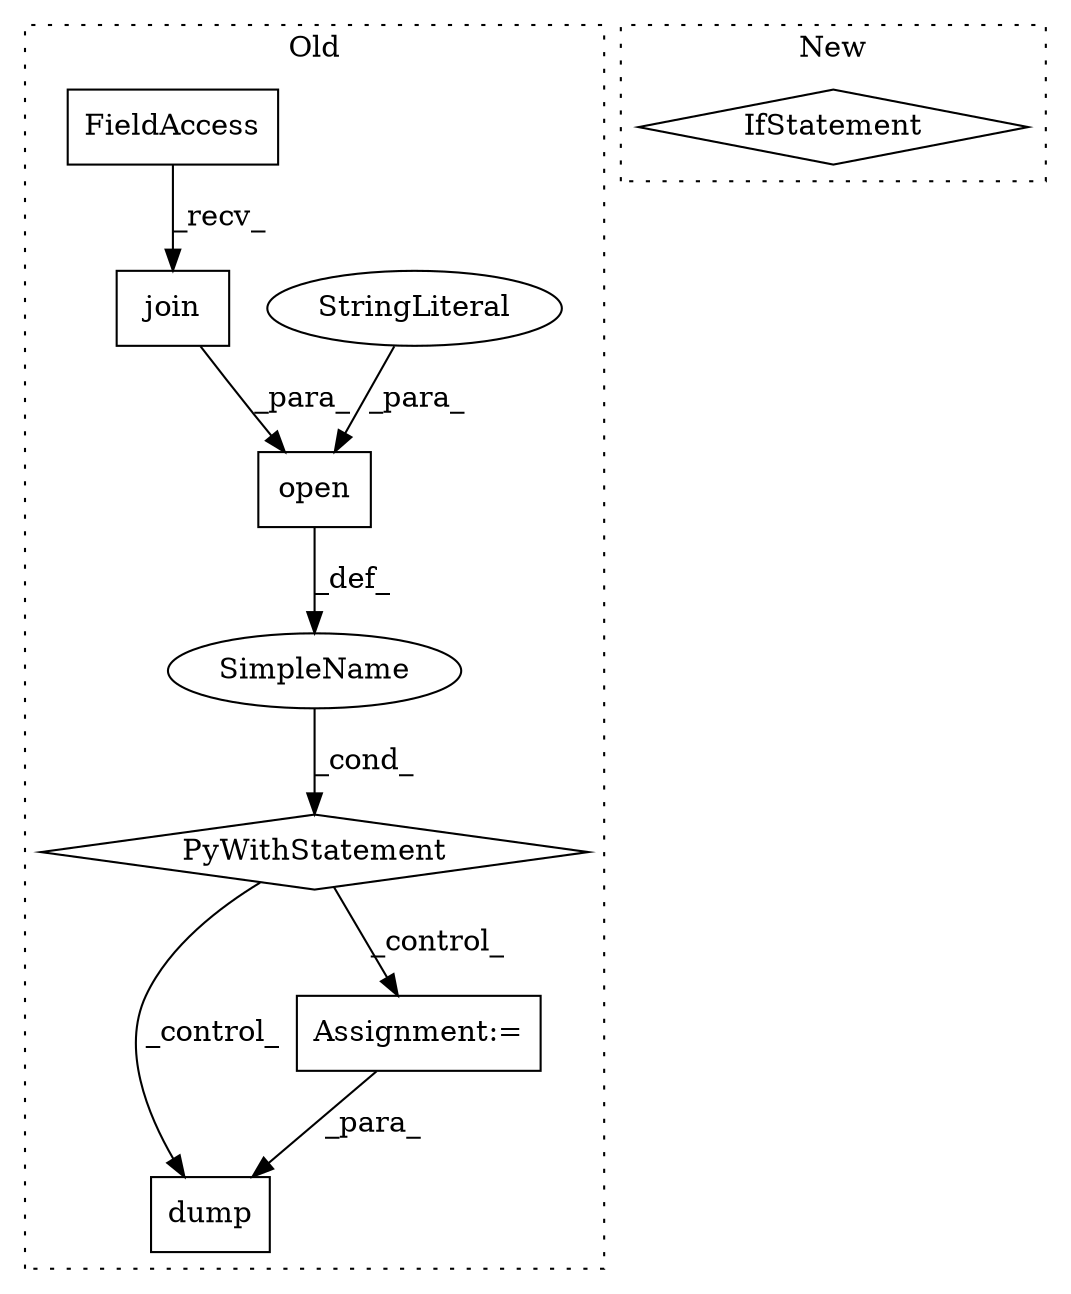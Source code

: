 digraph G {
subgraph cluster0 {
1 [label="dump" a="32" s="1517,1533" l="5,1" shape="box"];
3 [label="Assignment:=" a="7" s="1502" l="2" shape="box"];
4 [label="SimpleName" a="42" s="" l="" shape="ellipse"];
5 [label="PyWithStatement" a="104" s="1463,1487" l="10,2" shape="diamond"];
6 [label="open" a="32" s="1473,1486" l="5,1" shape="box"];
7 [label="StringLiteral" a="45" s="1483" l="3" shape="ellipse"];
8 [label="join" a="32" s="1379,1418" l="5,1" shape="box"];
9 [label="FieldAccess" a="22" s="1371" l="7" shape="box"];
label = "Old";
style="dotted";
}
subgraph cluster1 {
2 [label="IfStatement" a="25" s="936,947" l="4,2" shape="diamond"];
label = "New";
style="dotted";
}
3 -> 1 [label="_para_"];
4 -> 5 [label="_cond_"];
5 -> 1 [label="_control_"];
5 -> 3 [label="_control_"];
6 -> 4 [label="_def_"];
7 -> 6 [label="_para_"];
8 -> 6 [label="_para_"];
9 -> 8 [label="_recv_"];
}